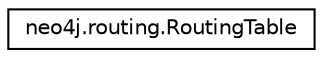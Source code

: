 digraph "Graphical Class Hierarchy"
{
 // LATEX_PDF_SIZE
  edge [fontname="Helvetica",fontsize="10",labelfontname="Helvetica",labelfontsize="10"];
  node [fontname="Helvetica",fontsize="10",shape=record];
  rankdir="LR";
  Node0 [label="neo4j.routing.RoutingTable",height=0.2,width=0.4,color="black", fillcolor="white", style="filled",URL="$d4/d99/classneo4j_1_1routing_1_1_routing_table.html",tooltip=" "];
}
